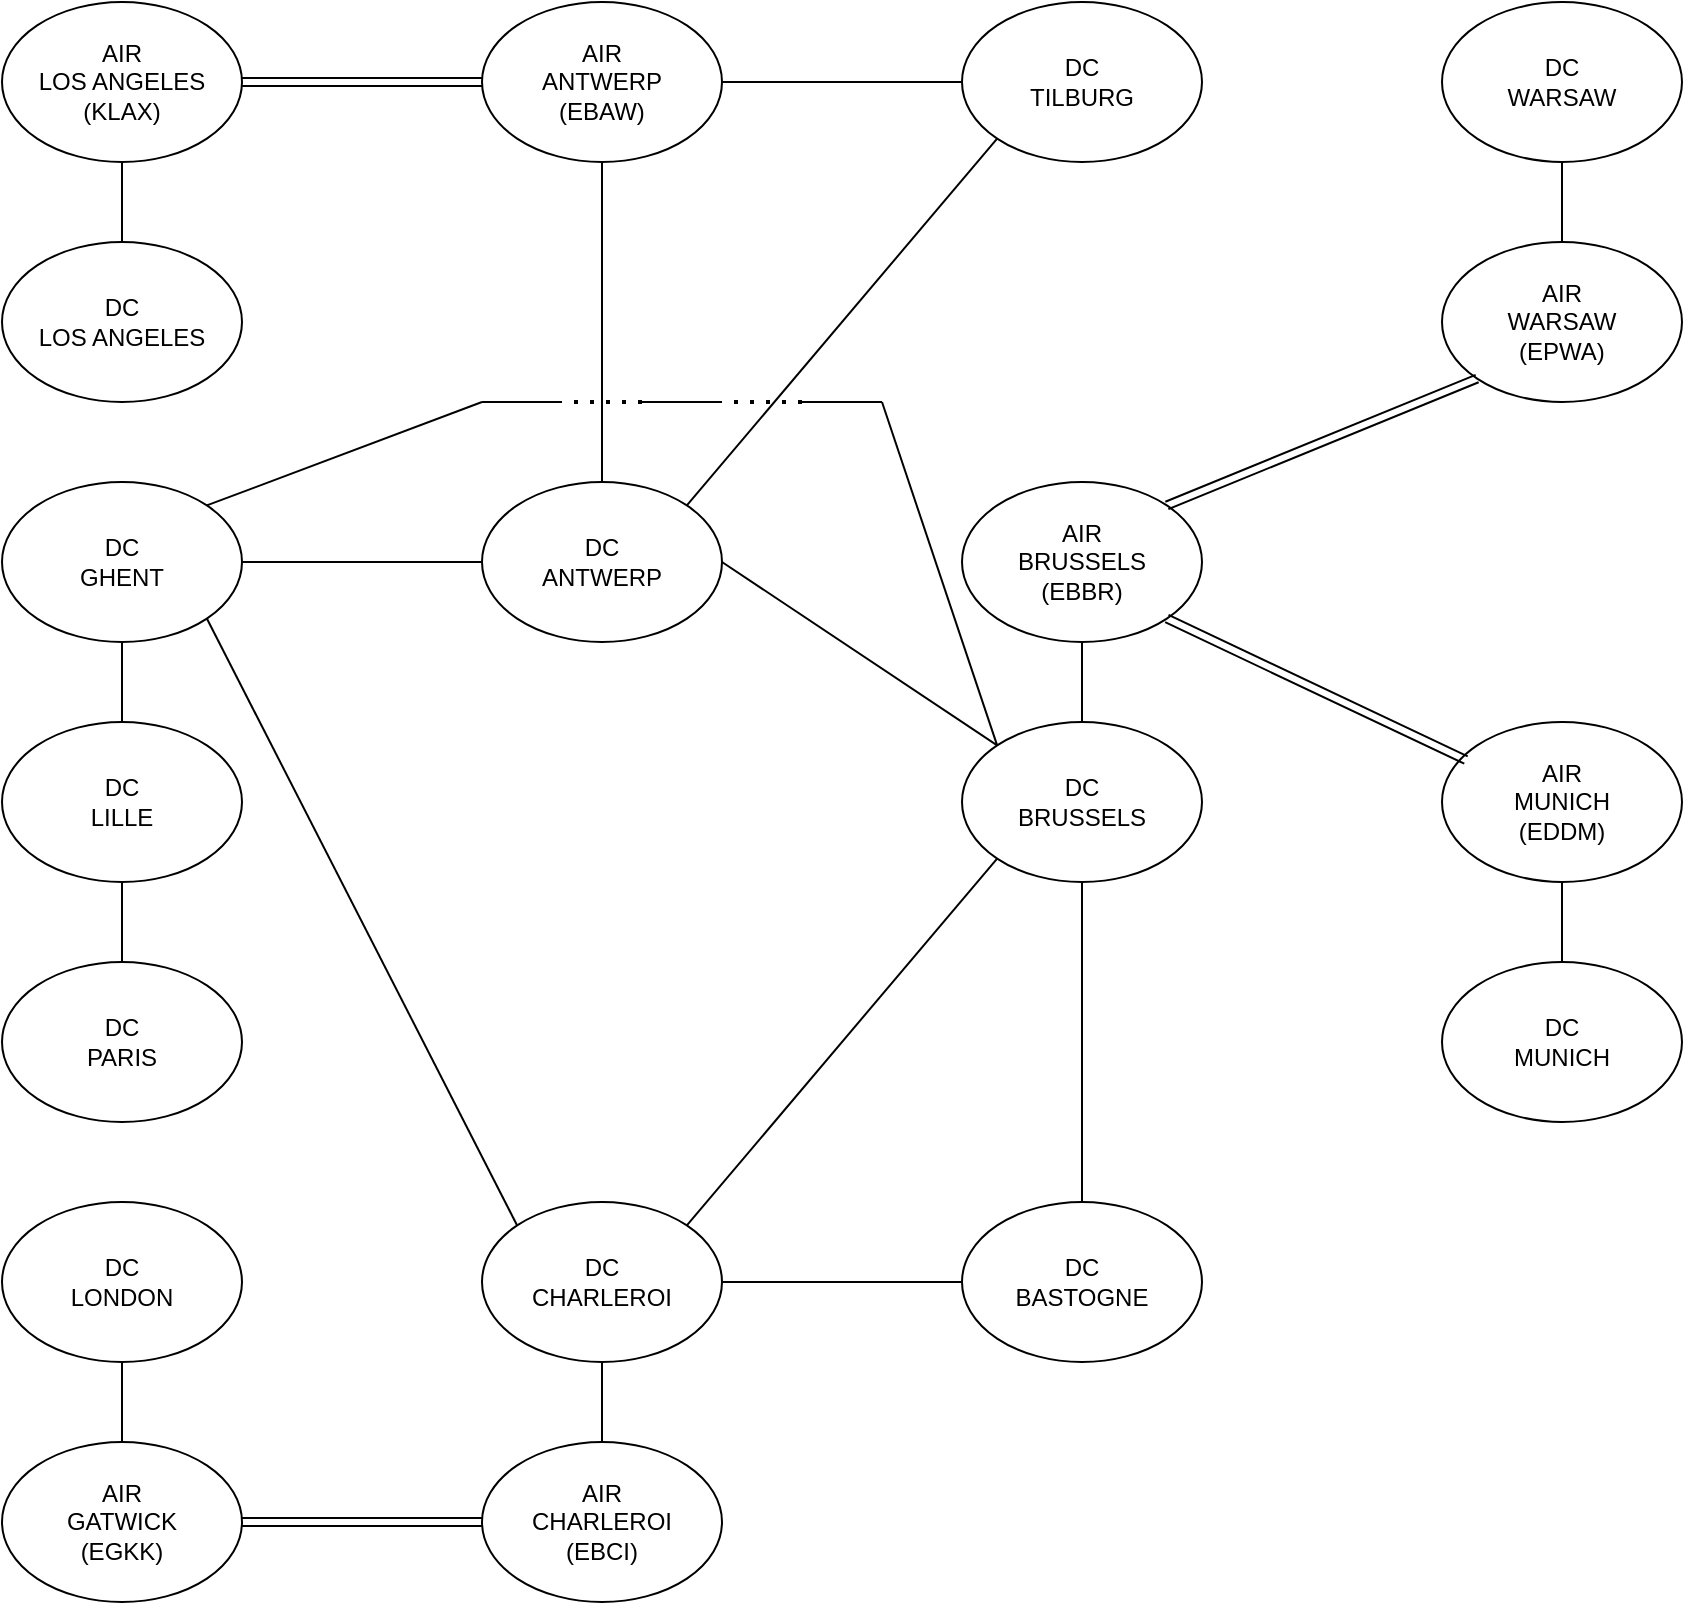 <mxfile version="25.0.3">
  <diagram name="Page-1" id="42789a77-a242-8287-6e28-9cd8cfd52e62">
    <mxGraphModel dx="1434" dy="858" grid="1" gridSize="10" guides="1" tooltips="1" connect="1" arrows="1" fold="1" page="1" pageScale="1" pageWidth="1100" pageHeight="850" background="none" math="0" shadow="0">
      <root>
        <mxCell id="0" />
        <mxCell id="1" parent="0" />
        <mxCell id="R_tH5Iq-nCangOFfLGsj-1" value="AIR&lt;div&gt;ANTWERP&lt;/div&gt;&lt;div&gt;(EBAW)&lt;/div&gt;" style="ellipse;whiteSpace=wrap;html=1;" vertex="1" parent="1">
          <mxGeometry x="280" y="40" width="120" height="80" as="geometry" />
        </mxCell>
        <mxCell id="R_tH5Iq-nCangOFfLGsj-2" value="DC&lt;div&gt;ANTWERP&lt;/div&gt;" style="ellipse;whiteSpace=wrap;html=1;" vertex="1" parent="1">
          <mxGeometry x="280" y="280" width="120" height="80" as="geometry" />
        </mxCell>
        <mxCell id="R_tH5Iq-nCangOFfLGsj-3" value="AIR&lt;div&gt;LOS ANGELES&lt;/div&gt;&lt;div&gt;(KLAX)&lt;/div&gt;" style="ellipse;whiteSpace=wrap;html=1;" vertex="1" parent="1">
          <mxGeometry x="40" y="40" width="120" height="80" as="geometry" />
        </mxCell>
        <mxCell id="R_tH5Iq-nCangOFfLGsj-4" value="DC&lt;div&gt;LOS ANGELES&lt;/div&gt;" style="ellipse;whiteSpace=wrap;html=1;" vertex="1" parent="1">
          <mxGeometry x="40" y="160" width="120" height="80" as="geometry" />
        </mxCell>
        <mxCell id="R_tH5Iq-nCangOFfLGsj-5" value="DC&lt;div&gt;GHENT&lt;/div&gt;" style="ellipse;whiteSpace=wrap;html=1;" vertex="1" parent="1">
          <mxGeometry x="40" y="280" width="120" height="80" as="geometry" />
        </mxCell>
        <mxCell id="R_tH5Iq-nCangOFfLGsj-6" value="DC&lt;div&gt;PARIS&lt;/div&gt;" style="ellipse;whiteSpace=wrap;html=1;" vertex="1" parent="1">
          <mxGeometry x="40" y="520" width="120" height="80" as="geometry" />
        </mxCell>
        <mxCell id="R_tH5Iq-nCangOFfLGsj-7" value="DC&lt;div&gt;LILLE&lt;/div&gt;" style="ellipse;whiteSpace=wrap;html=1;" vertex="1" parent="1">
          <mxGeometry x="40" y="400" width="120" height="80" as="geometry" />
        </mxCell>
        <mxCell id="R_tH5Iq-nCangOFfLGsj-8" value="DC&lt;div&gt;TILBURG&lt;/div&gt;" style="ellipse;whiteSpace=wrap;html=1;" vertex="1" parent="1">
          <mxGeometry x="520" y="40" width="120" height="80" as="geometry" />
        </mxCell>
        <mxCell id="R_tH5Iq-nCangOFfLGsj-9" value="DC&lt;div&gt;BRUSSELS&lt;/div&gt;" style="ellipse;whiteSpace=wrap;html=1;" vertex="1" parent="1">
          <mxGeometry x="520" y="400" width="120" height="80" as="geometry" />
        </mxCell>
        <mxCell id="R_tH5Iq-nCangOFfLGsj-10" value="AIR&lt;div&gt;BRUSSELS&lt;/div&gt;&lt;div&gt;(EBBR)&lt;/div&gt;" style="ellipse;whiteSpace=wrap;html=1;" vertex="1" parent="1">
          <mxGeometry x="520" y="280" width="120" height="80" as="geometry" />
        </mxCell>
        <mxCell id="R_tH5Iq-nCangOFfLGsj-11" value="AIR&lt;div&gt;GATWICK&lt;/div&gt;&lt;div&gt;(EGKK)&lt;/div&gt;" style="ellipse;whiteSpace=wrap;html=1;" vertex="1" parent="1">
          <mxGeometry x="40" y="760" width="120" height="80" as="geometry" />
        </mxCell>
        <mxCell id="R_tH5Iq-nCangOFfLGsj-12" value="DC&lt;div&gt;LONDON&lt;/div&gt;" style="ellipse;whiteSpace=wrap;html=1;" vertex="1" parent="1">
          <mxGeometry x="40" y="640" width="120" height="80" as="geometry" />
        </mxCell>
        <mxCell id="R_tH5Iq-nCangOFfLGsj-13" value="DC&lt;div&gt;BASTOGNE&lt;/div&gt;" style="ellipse;whiteSpace=wrap;html=1;" vertex="1" parent="1">
          <mxGeometry x="520" y="640" width="120" height="80" as="geometry" />
        </mxCell>
        <mxCell id="R_tH5Iq-nCangOFfLGsj-14" value="" style="endArrow=none;html=1;rounded=0;entryX=0;entryY=0;entryDx=0;entryDy=0;exitX=1;exitY=0.5;exitDx=0;exitDy=0;" edge="1" parent="1" source="R_tH5Iq-nCangOFfLGsj-2" target="R_tH5Iq-nCangOFfLGsj-9">
          <mxGeometry width="50" height="50" relative="1" as="geometry">
            <mxPoint x="520" y="470" as="sourcePoint" />
            <mxPoint x="570" y="420" as="targetPoint" />
          </mxGeometry>
        </mxCell>
        <mxCell id="R_tH5Iq-nCangOFfLGsj-15" value="" style="endArrow=none;html=1;rounded=0;exitX=0.5;exitY=0;exitDx=0;exitDy=0;entryX=0.5;entryY=1;entryDx=0;entryDy=0;" edge="1" parent="1" source="R_tH5Iq-nCangOFfLGsj-2" target="R_tH5Iq-nCangOFfLGsj-1">
          <mxGeometry width="50" height="50" relative="1" as="geometry">
            <mxPoint x="520" y="470" as="sourcePoint" />
            <mxPoint x="570" y="420" as="targetPoint" />
          </mxGeometry>
        </mxCell>
        <mxCell id="R_tH5Iq-nCangOFfLGsj-16" value="" style="endArrow=none;html=1;rounded=0;entryX=0;entryY=1;entryDx=0;entryDy=0;exitX=1;exitY=0;exitDx=0;exitDy=0;" edge="1" parent="1" source="R_tH5Iq-nCangOFfLGsj-2" target="R_tH5Iq-nCangOFfLGsj-8">
          <mxGeometry width="50" height="50" relative="1" as="geometry">
            <mxPoint x="340" y="280" as="sourcePoint" />
            <mxPoint x="570" y="420" as="targetPoint" />
          </mxGeometry>
        </mxCell>
        <mxCell id="R_tH5Iq-nCangOFfLGsj-17" value="" style="endArrow=none;html=1;rounded=0;exitX=1;exitY=0.5;exitDx=0;exitDy=0;entryX=0;entryY=0.5;entryDx=0;entryDy=0;" edge="1" parent="1" source="R_tH5Iq-nCangOFfLGsj-1" target="R_tH5Iq-nCangOFfLGsj-8">
          <mxGeometry width="50" height="50" relative="1" as="geometry">
            <mxPoint x="520" y="470" as="sourcePoint" />
            <mxPoint x="570" y="420" as="targetPoint" />
          </mxGeometry>
        </mxCell>
        <mxCell id="R_tH5Iq-nCangOFfLGsj-19" value="" style="endArrow=none;html=1;rounded=0;exitX=0.5;exitY=1;exitDx=0;exitDy=0;exitPerimeter=0;" edge="1" parent="1" source="R_tH5Iq-nCangOFfLGsj-3" target="R_tH5Iq-nCangOFfLGsj-4">
          <mxGeometry width="50" height="50" relative="1" as="geometry">
            <mxPoint x="520" y="370" as="sourcePoint" />
            <mxPoint x="570" y="320" as="targetPoint" />
          </mxGeometry>
        </mxCell>
        <mxCell id="R_tH5Iq-nCangOFfLGsj-20" value="" style="endArrow=none;html=1;rounded=0;exitX=0;exitY=0.5;exitDx=0;exitDy=0;entryX=1;entryY=0.5;entryDx=0;entryDy=0;" edge="1" parent="1" source="R_tH5Iq-nCangOFfLGsj-2" target="R_tH5Iq-nCangOFfLGsj-5">
          <mxGeometry width="50" height="50" relative="1" as="geometry">
            <mxPoint x="520" y="370" as="sourcePoint" />
            <mxPoint x="570" y="320" as="targetPoint" />
          </mxGeometry>
        </mxCell>
        <mxCell id="R_tH5Iq-nCangOFfLGsj-21" value="" style="endArrow=none;html=1;rounded=0;exitX=0.5;exitY=0;exitDx=0;exitDy=0;entryX=0.5;entryY=1;entryDx=0;entryDy=0;" edge="1" parent="1" source="R_tH5Iq-nCangOFfLGsj-9" target="R_tH5Iq-nCangOFfLGsj-10">
          <mxGeometry width="50" height="50" relative="1" as="geometry">
            <mxPoint x="920" y="420" as="sourcePoint" />
            <mxPoint x="970" y="370" as="targetPoint" />
          </mxGeometry>
        </mxCell>
        <mxCell id="R_tH5Iq-nCangOFfLGsj-22" value="" style="endArrow=none;html=1;rounded=0;exitX=0.5;exitY=1;exitDx=0;exitDy=0;" edge="1" parent="1" source="R_tH5Iq-nCangOFfLGsj-5" target="R_tH5Iq-nCangOFfLGsj-7">
          <mxGeometry width="50" height="50" relative="1" as="geometry">
            <mxPoint x="520" y="470" as="sourcePoint" />
            <mxPoint x="570" y="420" as="targetPoint" />
          </mxGeometry>
        </mxCell>
        <mxCell id="R_tH5Iq-nCangOFfLGsj-23" value="" style="endArrow=none;html=1;rounded=0;exitX=0.5;exitY=0;exitDx=0;exitDy=0;" edge="1" parent="1" source="R_tH5Iq-nCangOFfLGsj-6" target="R_tH5Iq-nCangOFfLGsj-7">
          <mxGeometry width="50" height="50" relative="1" as="geometry">
            <mxPoint x="520" y="470" as="sourcePoint" />
            <mxPoint x="570" y="420" as="targetPoint" />
          </mxGeometry>
        </mxCell>
        <mxCell id="R_tH5Iq-nCangOFfLGsj-24" value="" style="endArrow=none;html=1;rounded=0;exitX=0.5;exitY=1;exitDx=0;exitDy=0;entryX=0.5;entryY=0;entryDx=0;entryDy=0;" edge="1" parent="1" source="R_tH5Iq-nCangOFfLGsj-12" target="R_tH5Iq-nCangOFfLGsj-11">
          <mxGeometry width="50" height="50" relative="1" as="geometry">
            <mxPoint x="520" y="470" as="sourcePoint" />
            <mxPoint x="570" y="420" as="targetPoint" />
          </mxGeometry>
        </mxCell>
        <mxCell id="R_tH5Iq-nCangOFfLGsj-25" value="DC&lt;div&gt;CHARLEROI&lt;/div&gt;" style="ellipse;whiteSpace=wrap;html=1;" vertex="1" parent="1">
          <mxGeometry x="280" y="640" width="120" height="80" as="geometry" />
        </mxCell>
        <mxCell id="R_tH5Iq-nCangOFfLGsj-26" value="" style="endArrow=none;html=1;rounded=0;exitX=1;exitY=0;exitDx=0;exitDy=0;entryX=0;entryY=1;entryDx=0;entryDy=0;" edge="1" parent="1" source="R_tH5Iq-nCangOFfLGsj-25" target="R_tH5Iq-nCangOFfLGsj-9">
          <mxGeometry width="50" height="50" relative="1" as="geometry">
            <mxPoint x="520" y="470" as="sourcePoint" />
            <mxPoint x="570" y="420" as="targetPoint" />
          </mxGeometry>
        </mxCell>
        <mxCell id="R_tH5Iq-nCangOFfLGsj-27" value="" style="endArrow=none;html=1;rounded=0;exitX=0;exitY=0;exitDx=0;exitDy=0;entryX=1;entryY=1;entryDx=0;entryDy=0;" edge="1" parent="1" source="R_tH5Iq-nCangOFfLGsj-25" target="R_tH5Iq-nCangOFfLGsj-5">
          <mxGeometry width="50" height="50" relative="1" as="geometry">
            <mxPoint x="520" y="470" as="sourcePoint" />
            <mxPoint x="570" y="420" as="targetPoint" />
          </mxGeometry>
        </mxCell>
        <mxCell id="R_tH5Iq-nCangOFfLGsj-28" value="" style="endArrow=none;html=1;rounded=0;exitX=1;exitY=0;exitDx=0;exitDy=0;" edge="1" parent="1" source="R_tH5Iq-nCangOFfLGsj-5">
          <mxGeometry width="50" height="50" relative="1" as="geometry">
            <mxPoint x="520" y="470" as="sourcePoint" />
            <mxPoint x="280" y="240" as="targetPoint" />
          </mxGeometry>
        </mxCell>
        <mxCell id="R_tH5Iq-nCangOFfLGsj-29" value="AIR&lt;div&gt;CHARLEROI&lt;/div&gt;&lt;div&gt;(EBCI)&lt;/div&gt;" style="ellipse;whiteSpace=wrap;html=1;" vertex="1" parent="1">
          <mxGeometry x="280" y="760" width="120" height="80" as="geometry" />
        </mxCell>
        <mxCell id="R_tH5Iq-nCangOFfLGsj-30" value="" style="endArrow=none;html=1;rounded=0;exitX=0.5;exitY=0;exitDx=0;exitDy=0;entryX=0.5;entryY=1;entryDx=0;entryDy=0;" edge="1" parent="1" source="R_tH5Iq-nCangOFfLGsj-29" target="R_tH5Iq-nCangOFfLGsj-25">
          <mxGeometry width="50" height="50" relative="1" as="geometry">
            <mxPoint x="520" y="470" as="sourcePoint" />
            <mxPoint x="570" y="420" as="targetPoint" />
          </mxGeometry>
        </mxCell>
        <mxCell id="R_tH5Iq-nCangOFfLGsj-32" value="" style="endArrow=none;html=1;rounded=0;exitX=0.5;exitY=0;exitDx=0;exitDy=0;entryX=0.5;entryY=1;entryDx=0;entryDy=0;" edge="1" parent="1" source="R_tH5Iq-nCangOFfLGsj-13" target="R_tH5Iq-nCangOFfLGsj-9">
          <mxGeometry width="50" height="50" relative="1" as="geometry">
            <mxPoint x="520" y="470" as="sourcePoint" />
            <mxPoint x="570" y="420" as="targetPoint" />
          </mxGeometry>
        </mxCell>
        <mxCell id="R_tH5Iq-nCangOFfLGsj-33" value="" style="endArrow=none;html=1;rounded=0;exitX=1;exitY=0.5;exitDx=0;exitDy=0;entryX=0;entryY=0.5;entryDx=0;entryDy=0;" edge="1" parent="1" source="R_tH5Iq-nCangOFfLGsj-25" target="R_tH5Iq-nCangOFfLGsj-13">
          <mxGeometry width="50" height="50" relative="1" as="geometry">
            <mxPoint x="520" y="470" as="sourcePoint" />
            <mxPoint x="570" y="420" as="targetPoint" />
          </mxGeometry>
        </mxCell>
        <mxCell id="R_tH5Iq-nCangOFfLGsj-34" value="AIR&lt;div&gt;WARSAW&lt;/div&gt;&lt;div&gt;(EPWA)&lt;/div&gt;" style="ellipse;whiteSpace=wrap;html=1;" vertex="1" parent="1">
          <mxGeometry x="760" y="160" width="120" height="80" as="geometry" />
        </mxCell>
        <mxCell id="R_tH5Iq-nCangOFfLGsj-35" value="AIR&lt;div&gt;MUNICH&lt;/div&gt;&lt;div&gt;(EDDM)&lt;/div&gt;" style="ellipse;whiteSpace=wrap;html=1;" vertex="1" parent="1">
          <mxGeometry x="760" y="400" width="120" height="80" as="geometry" />
        </mxCell>
        <mxCell id="R_tH5Iq-nCangOFfLGsj-38" value="DC&lt;div&gt;WARSAW&lt;/div&gt;" style="ellipse;whiteSpace=wrap;html=1;" vertex="1" parent="1">
          <mxGeometry x="760" y="40" width="120" height="80" as="geometry" />
        </mxCell>
        <mxCell id="R_tH5Iq-nCangOFfLGsj-39" value="DC&lt;div&gt;MUNICH&lt;/div&gt;" style="ellipse;whiteSpace=wrap;html=1;" vertex="1" parent="1">
          <mxGeometry x="760" y="520" width="120" height="80" as="geometry" />
        </mxCell>
        <mxCell id="R_tH5Iq-nCangOFfLGsj-40" value="" style="endArrow=none;html=1;rounded=0;exitX=0.5;exitY=0;exitDx=0;exitDy=0;entryX=0.5;entryY=1;entryDx=0;entryDy=0;" edge="1" parent="1" source="R_tH5Iq-nCangOFfLGsj-39" target="R_tH5Iq-nCangOFfLGsj-35">
          <mxGeometry width="50" height="50" relative="1" as="geometry">
            <mxPoint x="520" y="350" as="sourcePoint" />
            <mxPoint x="570" y="300" as="targetPoint" />
          </mxGeometry>
        </mxCell>
        <mxCell id="R_tH5Iq-nCangOFfLGsj-41" value="" style="endArrow=none;html=1;rounded=0;" edge="1" parent="1" source="R_tH5Iq-nCangOFfLGsj-34" target="R_tH5Iq-nCangOFfLGsj-38">
          <mxGeometry width="50" height="50" relative="1" as="geometry">
            <mxPoint x="520" y="350" as="sourcePoint" />
            <mxPoint x="570" y="300" as="targetPoint" />
          </mxGeometry>
        </mxCell>
        <mxCell id="R_tH5Iq-nCangOFfLGsj-42" value="" style="endArrow=none;html=1;rounded=0;exitX=0;exitY=0;exitDx=0;exitDy=0;" edge="1" parent="1" source="R_tH5Iq-nCangOFfLGsj-9">
          <mxGeometry width="50" height="50" relative="1" as="geometry">
            <mxPoint x="520" y="470" as="sourcePoint" />
            <mxPoint x="480" y="240" as="targetPoint" />
          </mxGeometry>
        </mxCell>
        <mxCell id="R_tH5Iq-nCangOFfLGsj-43" value="" style="endArrow=none;html=1;rounded=0;" edge="1" parent="1">
          <mxGeometry width="50" height="50" relative="1" as="geometry">
            <mxPoint x="480" y="240" as="sourcePoint" />
            <mxPoint x="440" y="240" as="targetPoint" />
          </mxGeometry>
        </mxCell>
        <mxCell id="R_tH5Iq-nCangOFfLGsj-44" value="" style="endArrow=none;dashed=1;html=1;dashPattern=1 3;strokeWidth=2;rounded=0;" edge="1" parent="1">
          <mxGeometry width="50" height="50" relative="1" as="geometry">
            <mxPoint x="440" y="240" as="sourcePoint" />
            <mxPoint x="400" y="240" as="targetPoint" />
          </mxGeometry>
        </mxCell>
        <mxCell id="R_tH5Iq-nCangOFfLGsj-45" value="" style="endArrow=none;dashed=1;html=1;dashPattern=1 3;strokeWidth=2;rounded=0;" edge="1" parent="1">
          <mxGeometry width="50" height="50" relative="1" as="geometry">
            <mxPoint x="360" y="240" as="sourcePoint" />
            <mxPoint x="320" y="240" as="targetPoint" />
          </mxGeometry>
        </mxCell>
        <mxCell id="R_tH5Iq-nCangOFfLGsj-46" value="" style="endArrow=none;html=1;rounded=0;" edge="1" parent="1">
          <mxGeometry width="50" height="50" relative="1" as="geometry">
            <mxPoint x="280" y="240" as="sourcePoint" />
            <mxPoint x="320" y="240" as="targetPoint" />
          </mxGeometry>
        </mxCell>
        <mxCell id="R_tH5Iq-nCangOFfLGsj-47" value="" style="endArrow=none;html=1;rounded=0;" edge="1" parent="1">
          <mxGeometry width="50" height="50" relative="1" as="geometry">
            <mxPoint x="360" y="240" as="sourcePoint" />
            <mxPoint x="400" y="240" as="targetPoint" />
          </mxGeometry>
        </mxCell>
        <mxCell id="R_tH5Iq-nCangOFfLGsj-48" value="" style="shape=link;html=1;rounded=0;entryX=0;entryY=0.5;entryDx=0;entryDy=0;exitX=1;exitY=0.5;exitDx=0;exitDy=0;" edge="1" parent="1" source="R_tH5Iq-nCangOFfLGsj-11" target="R_tH5Iq-nCangOFfLGsj-29">
          <mxGeometry width="100" relative="1" as="geometry">
            <mxPoint x="330" y="510" as="sourcePoint" />
            <mxPoint x="390" y="540" as="targetPoint" />
          </mxGeometry>
        </mxCell>
        <mxCell id="R_tH5Iq-nCangOFfLGsj-49" value="" style="shape=link;html=1;rounded=0;exitX=1;exitY=1;exitDx=0;exitDy=0;entryX=0.1;entryY=0.238;entryDx=0;entryDy=0;entryPerimeter=0;" edge="1" parent="1" source="R_tH5Iq-nCangOFfLGsj-10" target="R_tH5Iq-nCangOFfLGsj-35">
          <mxGeometry width="100" relative="1" as="geometry">
            <mxPoint x="500" y="440" as="sourcePoint" />
            <mxPoint x="600" y="440" as="targetPoint" />
          </mxGeometry>
        </mxCell>
        <mxCell id="R_tH5Iq-nCangOFfLGsj-50" value="" style="shape=link;html=1;rounded=0;entryX=0;entryY=1;entryDx=0;entryDy=0;exitX=1;exitY=0;exitDx=0;exitDy=0;" edge="1" parent="1" source="R_tH5Iq-nCangOFfLGsj-10" target="R_tH5Iq-nCangOFfLGsj-34">
          <mxGeometry width="100" relative="1" as="geometry">
            <mxPoint x="500" y="440" as="sourcePoint" />
            <mxPoint x="600" y="440" as="targetPoint" />
          </mxGeometry>
        </mxCell>
        <mxCell id="R_tH5Iq-nCangOFfLGsj-51" value="" style="shape=link;html=1;rounded=0;exitX=1;exitY=0.5;exitDx=0;exitDy=0;entryX=0;entryY=0.5;entryDx=0;entryDy=0;" edge="1" parent="1" source="R_tH5Iq-nCangOFfLGsj-3" target="R_tH5Iq-nCangOFfLGsj-1">
          <mxGeometry width="100" relative="1" as="geometry">
            <mxPoint x="500" y="440" as="sourcePoint" />
            <mxPoint x="600" y="440" as="targetPoint" />
          </mxGeometry>
        </mxCell>
      </root>
    </mxGraphModel>
  </diagram>
</mxfile>
